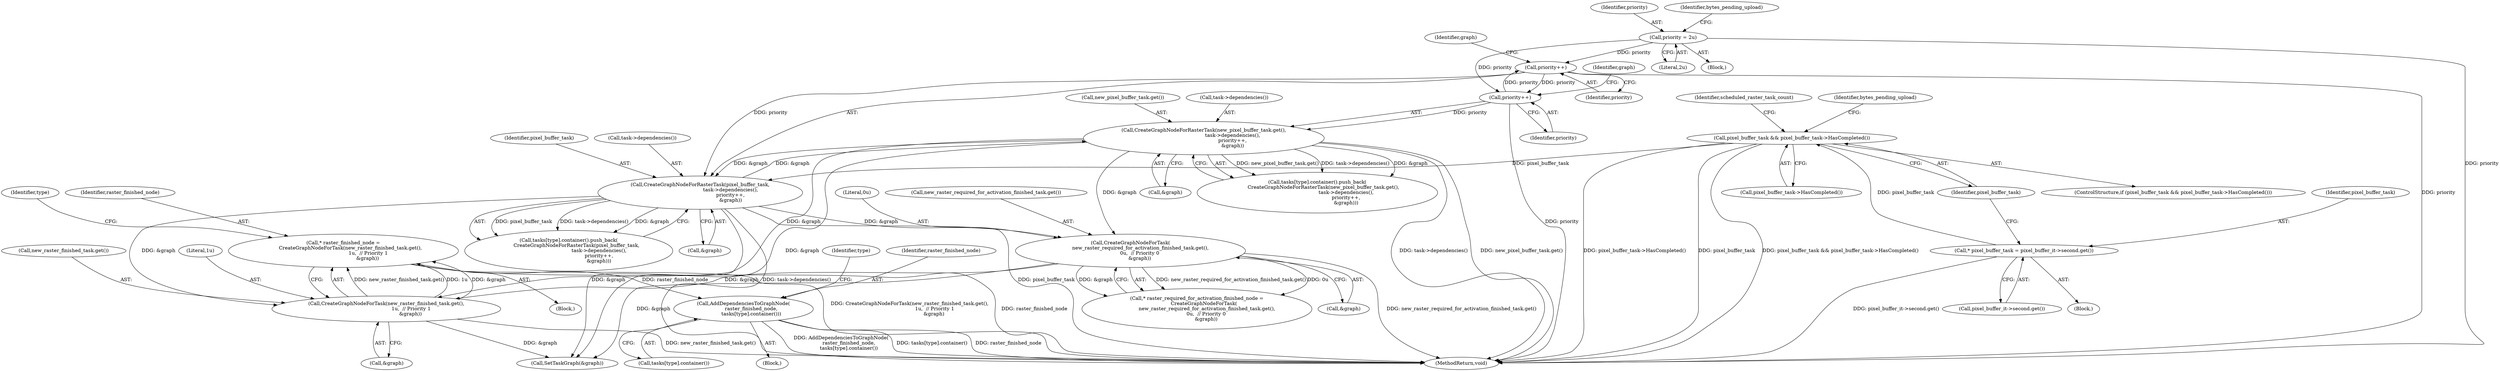 digraph "0_Chrome_db97b49fdd856f33bd810db4564c6f2cc14be71a_3@pointer" {
"1000316" [label="(Call,* raster_finished_node =\n         CreateGraphNodeForTask(new_raster_finished_task.get(),\n                                1u,  // Priority 1\n                               &graph))"];
"1000318" [label="(Call,CreateGraphNodeForTask(new_raster_finished_task.get(),\n                                1u,  // Priority 1\n                               &graph))"];
"1000246" [label="(Call,CreateGraphNodeForRasterTask(new_pixel_buffer_task.get(),\n                                     task->dependencies(),\n                                     priority++,\n                                     &graph))"];
"1000249" [label="(Call,priority++)"];
"1000221" [label="(Call,priority++)"];
"1000111" [label="(Call,priority = 2u)"];
"1000218" [label="(Call,CreateGraphNodeForRasterTask(pixel_buffer_task,\n                                       task->dependencies(),\n                                       priority++,\n                                       &graph))"];
"1000180" [label="(Call,pixel_buffer_task && pixel_buffer_task->HasCompleted())"];
"1000176" [label="(Call,* pixel_buffer_task = pixel_buffer_it->second.get())"];
"1000281" [label="(Call,CreateGraphNodeForTask(\n             new_raster_required_for_activation_finished_task.get(),\n            0u,  // Priority 0\n            &graph))"];
"1000334" [label="(Call,AddDependenciesToGraphNode(\n          raster_finished_node,\n          tasks[type].container()))"];
"1000316" [label="(Call,* raster_finished_node =\n         CreateGraphNodeForTask(new_raster_finished_task.get(),\n                                1u,  // Priority 1\n                               &graph))"];
"1000281" [label="(Call,CreateGraphNodeForTask(\n             new_raster_required_for_activation_finished_task.get(),\n            0u,  // Priority 0\n            &graph))"];
"1000177" [label="(Identifier,pixel_buffer_task)"];
"1000112" [label="(Identifier,priority)"];
"1000219" [label="(Identifier,pixel_buffer_task)"];
"1000176" [label="(Call,* pixel_buffer_task = pixel_buffer_it->second.get())"];
"1000223" [label="(Call,&graph)"];
"1000251" [label="(Call,&graph)"];
"1000245" [label="(Call,tasks[type].container().push_back(\n        CreateGraphNodeForRasterTask(new_pixel_buffer_task.get(),\n                                     task->dependencies(),\n                                     priority++,\n                                     &graph)))"];
"1000113" [label="(Literal,2u)"];
"1000321" [label="(Call,&graph)"];
"1000179" [label="(ControlStructure,if (pixel_buffer_task && pixel_buffer_task->HasCompleted()))"];
"1000222" [label="(Identifier,priority)"];
"1000332" [label="(Identifier,type)"];
"1000318" [label="(Call,CreateGraphNodeForTask(new_raster_finished_task.get(),\n                                1u,  // Priority 1\n                               &graph))"];
"1000180" [label="(Call,pixel_buffer_task && pixel_buffer_task->HasCompleted())"];
"1000347" [label="(MethodReturn,void)"];
"1000218" [label="(Call,CreateGraphNodeForRasterTask(pixel_buffer_task,\n                                       task->dependencies(),\n                                       priority++,\n                                       &graph))"];
"1000284" [label="(Call,&graph)"];
"1000111" [label="(Call,priority = 2u)"];
"1000248" [label="(Call,task->dependencies())"];
"1000336" [label="(Call,tasks[type].container())"];
"1000249" [label="(Call,priority++)"];
"1000252" [label="(Identifier,graph)"];
"1000279" [label="(Call,* raster_required_for_activation_finished_node =\n         CreateGraphNodeForTask(\n             new_raster_required_for_activation_finished_task.get(),\n            0u,  // Priority 0\n            &graph))"];
"1000133" [label="(Block,)"];
"1000224" [label="(Identifier,graph)"];
"1000221" [label="(Call,priority++)"];
"1000283" [label="(Literal,0u)"];
"1000335" [label="(Identifier,raster_finished_node)"];
"1000181" [label="(Identifier,pixel_buffer_task)"];
"1000178" [label="(Call,pixel_buffer_it->second.get())"];
"1000190" [label="(Identifier,scheduled_raster_task_count)"];
"1000326" [label="(Identifier,type)"];
"1000334" [label="(Call,AddDependenciesToGraphNode(\n          raster_finished_node,\n          tasks[type].container()))"];
"1000246" [label="(Call,CreateGraphNodeForRasterTask(new_pixel_buffer_task.get(),\n                                     task->dependencies(),\n                                     priority++,\n                                     &graph))"];
"1000217" [label="(Call,tasks[type].container().push_back(\n          CreateGraphNodeForRasterTask(pixel_buffer_task,\n                                       task->dependencies(),\n                                       priority++,\n                                       &graph)))"];
"1000185" [label="(Identifier,bytes_pending_upload)"];
"1000308" [label="(Block,)"];
"1000282" [label="(Call,new_raster_required_for_activation_finished_task.get())"];
"1000220" [label="(Call,task->dependencies())"];
"1000104" [label="(Block,)"];
"1000247" [label="(Call,new_pixel_buffer_task.get())"];
"1000337" [label="(Call,SetTaskGraph(&graph))"];
"1000317" [label="(Identifier,raster_finished_node)"];
"1000320" [label="(Literal,1u)"];
"1000333" [label="(Block,)"];
"1000250" [label="(Identifier,priority)"];
"1000117" [label="(Identifier,bytes_pending_upload)"];
"1000182" [label="(Call,pixel_buffer_task->HasCompleted())"];
"1000319" [label="(Call,new_raster_finished_task.get())"];
"1000316" -> "1000308"  [label="AST: "];
"1000316" -> "1000318"  [label="CFG: "];
"1000317" -> "1000316"  [label="AST: "];
"1000318" -> "1000316"  [label="AST: "];
"1000326" -> "1000316"  [label="CFG: "];
"1000316" -> "1000347"  [label="DDG: CreateGraphNodeForTask(new_raster_finished_task.get(),\n                                1u,  // Priority 1\n                               &graph)"];
"1000316" -> "1000347"  [label="DDG: raster_finished_node"];
"1000318" -> "1000316"  [label="DDG: new_raster_finished_task.get()"];
"1000318" -> "1000316"  [label="DDG: 1u"];
"1000318" -> "1000316"  [label="DDG: &graph"];
"1000316" -> "1000334"  [label="DDG: raster_finished_node"];
"1000318" -> "1000321"  [label="CFG: "];
"1000319" -> "1000318"  [label="AST: "];
"1000320" -> "1000318"  [label="AST: "];
"1000321" -> "1000318"  [label="AST: "];
"1000318" -> "1000347"  [label="DDG: new_raster_finished_task.get()"];
"1000246" -> "1000318"  [label="DDG: &graph"];
"1000218" -> "1000318"  [label="DDG: &graph"];
"1000281" -> "1000318"  [label="DDG: &graph"];
"1000318" -> "1000337"  [label="DDG: &graph"];
"1000246" -> "1000245"  [label="AST: "];
"1000246" -> "1000251"  [label="CFG: "];
"1000247" -> "1000246"  [label="AST: "];
"1000248" -> "1000246"  [label="AST: "];
"1000249" -> "1000246"  [label="AST: "];
"1000251" -> "1000246"  [label="AST: "];
"1000245" -> "1000246"  [label="CFG: "];
"1000246" -> "1000347"  [label="DDG: task->dependencies()"];
"1000246" -> "1000347"  [label="DDG: new_pixel_buffer_task.get()"];
"1000246" -> "1000218"  [label="DDG: &graph"];
"1000246" -> "1000245"  [label="DDG: new_pixel_buffer_task.get()"];
"1000246" -> "1000245"  [label="DDG: task->dependencies()"];
"1000246" -> "1000245"  [label="DDG: &graph"];
"1000249" -> "1000246"  [label="DDG: priority"];
"1000218" -> "1000246"  [label="DDG: &graph"];
"1000246" -> "1000281"  [label="DDG: &graph"];
"1000246" -> "1000337"  [label="DDG: &graph"];
"1000249" -> "1000250"  [label="CFG: "];
"1000250" -> "1000249"  [label="AST: "];
"1000252" -> "1000249"  [label="CFG: "];
"1000249" -> "1000347"  [label="DDG: priority"];
"1000249" -> "1000221"  [label="DDG: priority"];
"1000221" -> "1000249"  [label="DDG: priority"];
"1000111" -> "1000249"  [label="DDG: priority"];
"1000221" -> "1000218"  [label="AST: "];
"1000221" -> "1000222"  [label="CFG: "];
"1000222" -> "1000221"  [label="AST: "];
"1000224" -> "1000221"  [label="CFG: "];
"1000221" -> "1000347"  [label="DDG: priority"];
"1000221" -> "1000218"  [label="DDG: priority"];
"1000111" -> "1000221"  [label="DDG: priority"];
"1000111" -> "1000104"  [label="AST: "];
"1000111" -> "1000113"  [label="CFG: "];
"1000112" -> "1000111"  [label="AST: "];
"1000113" -> "1000111"  [label="AST: "];
"1000117" -> "1000111"  [label="CFG: "];
"1000111" -> "1000347"  [label="DDG: priority"];
"1000218" -> "1000217"  [label="AST: "];
"1000218" -> "1000223"  [label="CFG: "];
"1000219" -> "1000218"  [label="AST: "];
"1000220" -> "1000218"  [label="AST: "];
"1000223" -> "1000218"  [label="AST: "];
"1000217" -> "1000218"  [label="CFG: "];
"1000218" -> "1000347"  [label="DDG: pixel_buffer_task"];
"1000218" -> "1000347"  [label="DDG: task->dependencies()"];
"1000218" -> "1000217"  [label="DDG: pixel_buffer_task"];
"1000218" -> "1000217"  [label="DDG: task->dependencies()"];
"1000218" -> "1000217"  [label="DDG: &graph"];
"1000180" -> "1000218"  [label="DDG: pixel_buffer_task"];
"1000218" -> "1000281"  [label="DDG: &graph"];
"1000218" -> "1000337"  [label="DDG: &graph"];
"1000180" -> "1000179"  [label="AST: "];
"1000180" -> "1000181"  [label="CFG: "];
"1000180" -> "1000182"  [label="CFG: "];
"1000181" -> "1000180"  [label="AST: "];
"1000182" -> "1000180"  [label="AST: "];
"1000185" -> "1000180"  [label="CFG: "];
"1000190" -> "1000180"  [label="CFG: "];
"1000180" -> "1000347"  [label="DDG: pixel_buffer_task->HasCompleted()"];
"1000180" -> "1000347"  [label="DDG: pixel_buffer_task"];
"1000180" -> "1000347"  [label="DDG: pixel_buffer_task && pixel_buffer_task->HasCompleted()"];
"1000176" -> "1000180"  [label="DDG: pixel_buffer_task"];
"1000176" -> "1000133"  [label="AST: "];
"1000176" -> "1000178"  [label="CFG: "];
"1000177" -> "1000176"  [label="AST: "];
"1000178" -> "1000176"  [label="AST: "];
"1000181" -> "1000176"  [label="CFG: "];
"1000176" -> "1000347"  [label="DDG: pixel_buffer_it->second.get()"];
"1000281" -> "1000279"  [label="AST: "];
"1000281" -> "1000284"  [label="CFG: "];
"1000282" -> "1000281"  [label="AST: "];
"1000283" -> "1000281"  [label="AST: "];
"1000284" -> "1000281"  [label="AST: "];
"1000279" -> "1000281"  [label="CFG: "];
"1000281" -> "1000347"  [label="DDG: new_raster_required_for_activation_finished_task.get()"];
"1000281" -> "1000279"  [label="DDG: new_raster_required_for_activation_finished_task.get()"];
"1000281" -> "1000279"  [label="DDG: 0u"];
"1000281" -> "1000279"  [label="DDG: &graph"];
"1000281" -> "1000337"  [label="DDG: &graph"];
"1000334" -> "1000333"  [label="AST: "];
"1000334" -> "1000336"  [label="CFG: "];
"1000335" -> "1000334"  [label="AST: "];
"1000336" -> "1000334"  [label="AST: "];
"1000332" -> "1000334"  [label="CFG: "];
"1000334" -> "1000347"  [label="DDG: AddDependenciesToGraphNode(\n          raster_finished_node,\n          tasks[type].container())"];
"1000334" -> "1000347"  [label="DDG: tasks[type].container()"];
"1000334" -> "1000347"  [label="DDG: raster_finished_node"];
}
